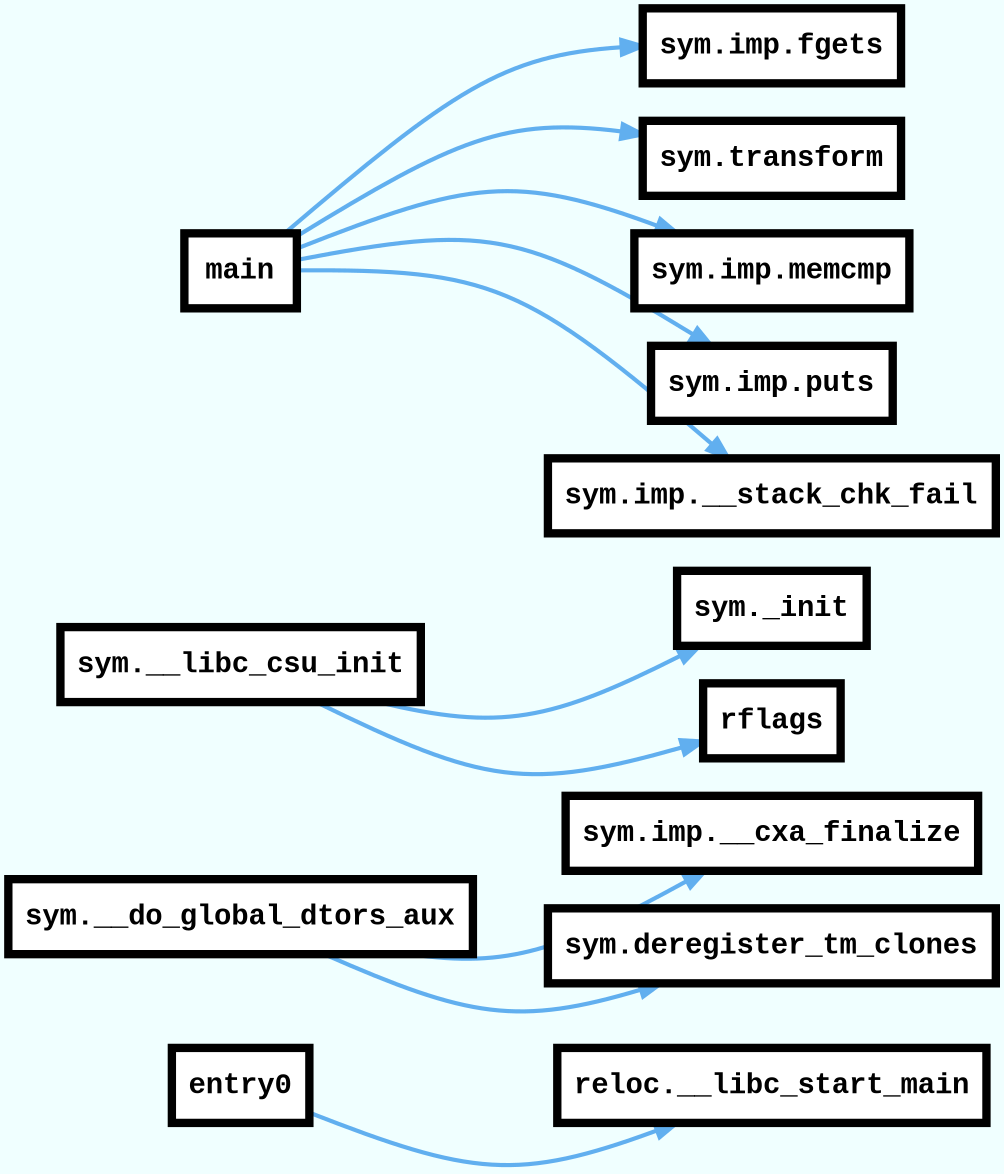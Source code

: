 digraph code {
rankdir=LR;
outputorder=edgesfirst;
graph [bgcolor=azure fontname="Courier" splines="curved"];
node [penwidth=4 fillcolor=white style=filled fontname="Courier New Bold" fontsize=14 shape=box];
edge [arrowhead="normal" style=bold weight=2];
  "0x00000670" [label="entry0" URL="entry0/0x00000670"];
  "0x00000670" -> "0x00200fe0" [color="#61afef" URL="reloc.__libc_start_main/0x00200fe0"];
  "0x00200fe0" [label="reloc.__libc_start_main" URL="reloc.__libc_start_main/0x00200fe0"];
  "0x00000730" [label="sym.__do_global_dtors_aux" URL="sym.__do_global_dtors_aux/0x00000730"];
  "0x00000730" -> "0x00000660" [color="#61afef" URL="sym.imp.__cxa_finalize/0x00000660"];
  "0x00000660" [label="sym.imp.__cxa_finalize" URL="sym.imp.__cxa_finalize/0x00000660"];
  "0x00000730" -> "0x000006a0" [color="#61afef" URL="sym.deregister_tm_clones/0x000006a0"];
  "0x000006a0" [label="sym.deregister_tm_clones" URL="sym.deregister_tm_clones/0x000006a0"];
  "0x00000840" [label="sym.__libc_csu_init" URL="sym.__libc_csu_init/0x00000840"];
  "0x00000840" -> "0x000005f8" [color="#61afef" URL="sym._init/0x000005f8"];
  "0x000005f8" [label="sym._init" URL="sym._init/0x000005f8"];
  "0x00000840" -> "0x00000000" [color="#61afef" URL="rflags/0x00000000"];
  "0x00000000" [label="rflags" URL="rflags/0x00000000"];
  "0x000007a4" [label="main" URL="main/0x000007a4"];
  "0x000007a4" -> "0x00000650" [color="#61afef" URL="sym.imp.fgets/0x00000650"];
  "0x00000650" [label="sym.imp.fgets" URL="sym.imp.fgets/0x00000650"];
  "0x000007a4" -> "0x0000077a" [color="#61afef" URL="sym.transform/0x0000077a"];
  "0x0000077a" [label="sym.transform" URL="sym.transform/0x0000077a"];
  "0x000007a4" -> "0x00000640" [color="#61afef" URL="sym.imp.memcmp/0x00000640"];
  "0x00000640" [label="sym.imp.memcmp" URL="sym.imp.memcmp/0x00000640"];
  "0x000007a4" -> "0x00000620" [color="#61afef" URL="sym.imp.puts/0x00000620"];
  "0x00000620" [label="sym.imp.puts" URL="sym.imp.puts/0x00000620"];
  "0x000007a4" -> "0x00000630" [color="#61afef" URL="sym.imp.__stack_chk_fail/0x00000630"];
  "0x00000630" [label="sym.imp.__stack_chk_fail" URL="sym.imp.__stack_chk_fail/0x00000630"];
}

